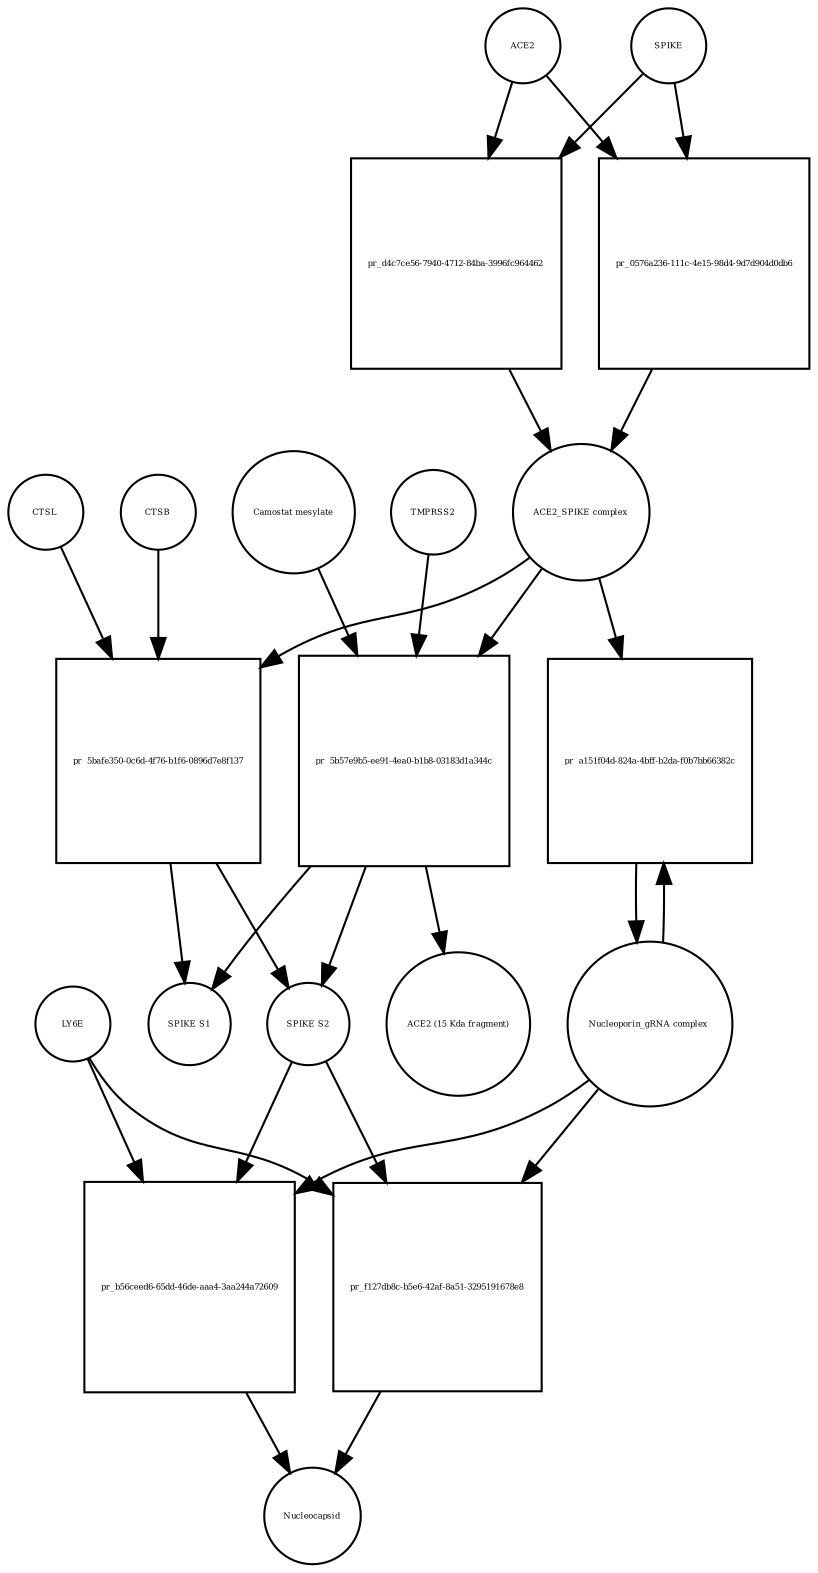 strict digraph  {
ACE2 [annotation="", bipartite=0, cls=macromolecule, fontsize=4, label=ACE2, shape=circle];
"pr_d4c7ce56-7940-4712-84ba-3996fc964462" [annotation="", bipartite=1, cls=process, fontsize=4, label="pr_d4c7ce56-7940-4712-84ba-3996fc964462", shape=square];
"ACE2_SPIKE complex" [annotation="", bipartite=0, cls=complex, fontsize=4, label="ACE2_SPIKE complex", shape=circle];
SPIKE [annotation="", bipartite=0, cls="macromolecule multimer", fontsize=4, label=SPIKE, shape=circle];
"Nucleoporin_gRNA complex " [annotation="", bipartite=0, cls=complex, fontsize=4, label="Nucleoporin_gRNA complex ", shape=circle];
"pr_a151f04d-824a-4bff-b2da-f0b7bb66382c" [annotation="", bipartite=1, cls=process, fontsize=4, label="pr_a151f04d-824a-4bff-b2da-f0b7bb66382c", shape=square];
"pr_5bafe350-0c6d-4f76-b1f6-0896d7e8f137" [annotation="", bipartite=1, cls=process, fontsize=4, label="pr_5bafe350-0c6d-4f76-b1f6-0896d7e8f137", shape=square];
"SPIKE S2" [annotation="", bipartite=0, cls=macromolecule, fontsize=4, label="SPIKE S2", shape=circle];
CTSB [annotation="", bipartite=0, cls=macromolecule, fontsize=4, label=CTSB, shape=circle];
CTSL [annotation="", bipartite=0, cls=macromolecule, fontsize=4, label=CTSL, shape=circle];
"SPIKE S1" [annotation="", bipartite=0, cls=macromolecule, fontsize=4, label="SPIKE S1", shape=circle];
"pr_b56ceed6-65dd-46de-aaa4-3aa244a72609" [annotation="", bipartite=1, cls=process, fontsize=4, label="pr_b56ceed6-65dd-46de-aaa4-3aa244a72609", shape=square];
Nucleocapsid [annotation="", bipartite=0, cls=complex, fontsize=4, label=Nucleocapsid, shape=circle];
LY6E [annotation="", bipartite=0, cls=macromolecule, fontsize=4, label=LY6E, shape=circle];
"pr_5b57e9b5-ee91-4ea0-b1b8-03183d1a344c" [annotation="", bipartite=1, cls=process, fontsize=4, label="pr_5b57e9b5-ee91-4ea0-b1b8-03183d1a344c", shape=square];
TMPRSS2 [annotation="", bipartite=0, cls=macromolecule, fontsize=4, label=TMPRSS2, shape=circle];
"Camostat mesylate" [annotation="urn_miriam_pubchem.compound_2536", bipartite=0, cls="simple chemical", fontsize=4, label="Camostat mesylate", shape=circle];
"ACE2 (15 Kda fragment)" [annotation="", bipartite=0, cls=macromolecule, fontsize=4, label="ACE2 (15 Kda fragment)", shape=circle];
"pr_0576a236-111c-4e15-98d4-9d7d904d0db6" [annotation="", bipartite=1, cls=process, fontsize=4, label="pr_0576a236-111c-4e15-98d4-9d7d904d0db6", shape=square];
"pr_f127db8c-b5e6-42af-8a51-3295191678e8" [annotation="", bipartite=1, cls=process, fontsize=4, label="pr_f127db8c-b5e6-42af-8a51-3295191678e8", shape=square];
ACE2 -> "pr_d4c7ce56-7940-4712-84ba-3996fc964462"  [annotation="", interaction_type=consumption];
ACE2 -> "pr_0576a236-111c-4e15-98d4-9d7d904d0db6"  [annotation="", interaction_type=consumption];
"pr_d4c7ce56-7940-4712-84ba-3996fc964462" -> "ACE2_SPIKE complex"  [annotation="", interaction_type=production];
"ACE2_SPIKE complex" -> "pr_a151f04d-824a-4bff-b2da-f0b7bb66382c"  [annotation="urn_miriam_pubmed_32142651|urn_miriam_pubmed_32094589", interaction_type=stimulation];
"ACE2_SPIKE complex" -> "pr_5bafe350-0c6d-4f76-b1f6-0896d7e8f137"  [annotation="", interaction_type=consumption];
"ACE2_SPIKE complex" -> "pr_5b57e9b5-ee91-4ea0-b1b8-03183d1a344c"  [annotation="", interaction_type=consumption];
SPIKE -> "pr_d4c7ce56-7940-4712-84ba-3996fc964462"  [annotation="", interaction_type=consumption];
SPIKE -> "pr_0576a236-111c-4e15-98d4-9d7d904d0db6"  [annotation="", interaction_type=consumption];
"Nucleoporin_gRNA complex " -> "pr_a151f04d-824a-4bff-b2da-f0b7bb66382c"  [annotation="", interaction_type=consumption];
"Nucleoporin_gRNA complex " -> "pr_b56ceed6-65dd-46de-aaa4-3aa244a72609"  [annotation="", interaction_type=consumption];
"Nucleoporin_gRNA complex " -> "pr_f127db8c-b5e6-42af-8a51-3295191678e8"  [annotation="", interaction_type=consumption];
"pr_a151f04d-824a-4bff-b2da-f0b7bb66382c" -> "Nucleoporin_gRNA complex "  [annotation="", interaction_type=production];
"pr_5bafe350-0c6d-4f76-b1f6-0896d7e8f137" -> "SPIKE S2"  [annotation="", interaction_type=production];
"pr_5bafe350-0c6d-4f76-b1f6-0896d7e8f137" -> "SPIKE S1"  [annotation="", interaction_type=production];
"SPIKE S2" -> "pr_b56ceed6-65dd-46de-aaa4-3aa244a72609"  [annotation="urn_miriam_doi_10.1101%2F2020.03.05.979260|urn_miriam_pubmed_32142651|urn_miriam_pubmed_32094589", interaction_type=stimulation];
"SPIKE S2" -> "pr_f127db8c-b5e6-42af-8a51-3295191678e8"  [annotation="urn_miriam_doi_10.1101%2F2020.03.05.979260", interaction_type=stimulation];
CTSB -> "pr_5bafe350-0c6d-4f76-b1f6-0896d7e8f137"  [annotation=urn_miriam_pubmed_32142651, interaction_type=catalysis];
CTSL -> "pr_5bafe350-0c6d-4f76-b1f6-0896d7e8f137"  [annotation=urn_miriam_pubmed_32142651, interaction_type=catalysis];
"pr_b56ceed6-65dd-46de-aaa4-3aa244a72609" -> Nucleocapsid  [annotation="", interaction_type=production];
LY6E -> "pr_b56ceed6-65dd-46de-aaa4-3aa244a72609"  [annotation="urn_miriam_doi_10.1101%2F2020.03.05.979260|urn_miriam_pubmed_32142651|urn_miriam_pubmed_32094589", interaction_type=inhibition];
LY6E -> "pr_f127db8c-b5e6-42af-8a51-3295191678e8"  [annotation="urn_miriam_doi_10.1101%2F2020.03.05.979260", interaction_type=inhibition];
"pr_5b57e9b5-ee91-4ea0-b1b8-03183d1a344c" -> "SPIKE S2"  [annotation="", interaction_type=production];
"pr_5b57e9b5-ee91-4ea0-b1b8-03183d1a344c" -> "SPIKE S1"  [annotation="", interaction_type=production];
"pr_5b57e9b5-ee91-4ea0-b1b8-03183d1a344c" -> "ACE2 (15 Kda fragment)"  [annotation="", interaction_type=production];
TMPRSS2 -> "pr_5b57e9b5-ee91-4ea0-b1b8-03183d1a344c"  [annotation="urn_miriam_pubmed_32142651|urn_miriam_pubmed_32094589|urn_miriam_pubmed_24227843", interaction_type=catalysis];
"Camostat mesylate" -> "pr_5b57e9b5-ee91-4ea0-b1b8-03183d1a344c"  [annotation="urn_miriam_pubmed_32142651|urn_miriam_pubmed_32094589|urn_miriam_pubmed_24227843", interaction_type=inhibition];
"pr_0576a236-111c-4e15-98d4-9d7d904d0db6" -> "ACE2_SPIKE complex"  [annotation="", interaction_type=production];
"pr_f127db8c-b5e6-42af-8a51-3295191678e8" -> Nucleocapsid  [annotation="", interaction_type=production];
}
